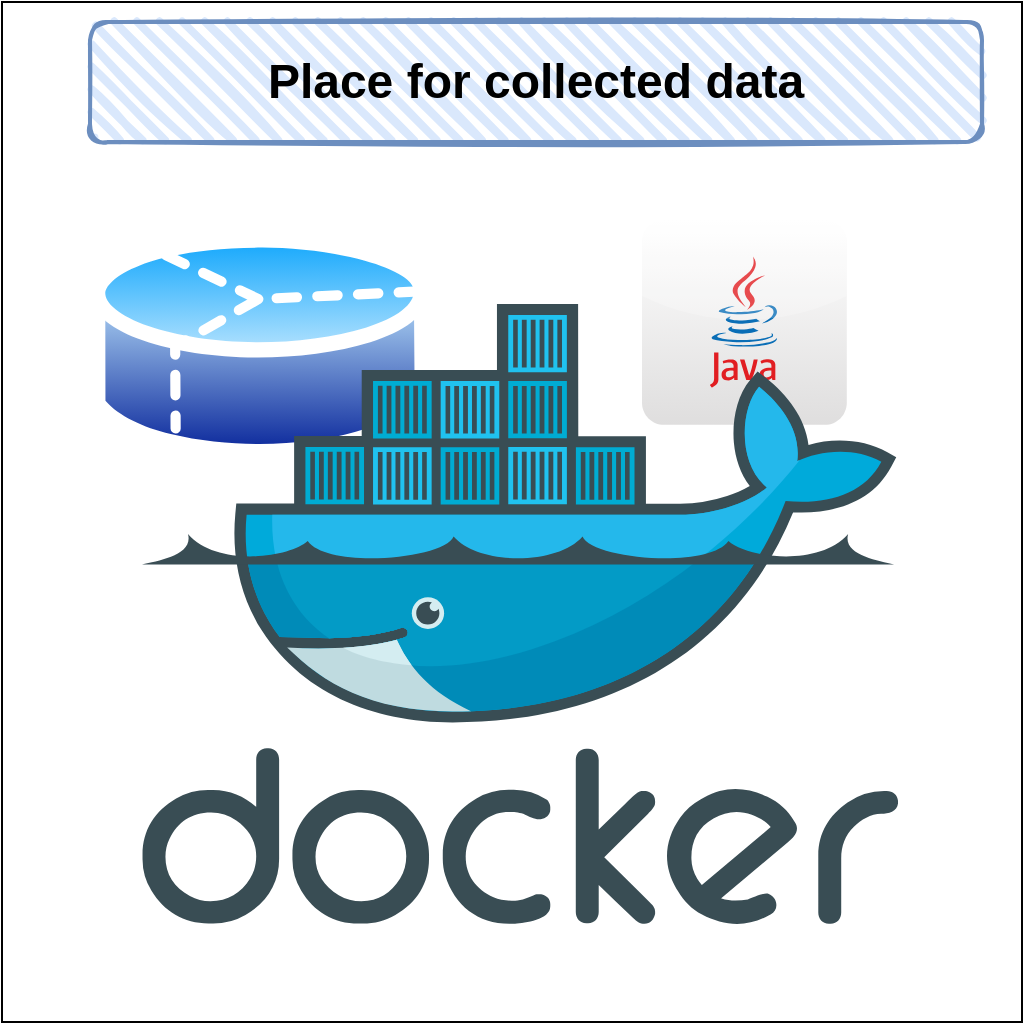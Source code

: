 <mxfile version="18.1.3" type="github">
  <diagram name="Page-1" id="5f0bae14-7c28-e335-631c-24af17079c00">
    <mxGraphModel dx="2942" dy="1132" grid="1" gridSize="10" guides="1" tooltips="1" connect="1" arrows="1" fold="1" page="1" pageScale="1" pageWidth="1100" pageHeight="850" background="none" math="0" shadow="0">
      <root>
        <mxCell id="0" />
        <mxCell id="1" parent="0" />
        <mxCell id="OK70Fjh14sik2sPedWaG-6" value="" style="group" vertex="1" connectable="0" parent="1">
          <mxGeometry x="295" y="100" width="510" height="510" as="geometry" />
        </mxCell>
        <mxCell id="OK70Fjh14sik2sPedWaG-1" value="" style="aspect=fixed;perimeter=ellipsePerimeter;html=1;align=center;shadow=0;dashed=0;spacingTop=3;image;image=img/lib/active_directory/database_partition_3.svg;" vertex="1" parent="OK70Fjh14sik2sPedWaG-6">
          <mxGeometry x="44" y="109" width="170" height="125.8" as="geometry" />
        </mxCell>
        <mxCell id="OK70Fjh14sik2sPedWaG-2" value="" style="dashed=0;outlineConnect=0;html=1;align=center;labelPosition=center;verticalLabelPosition=bottom;verticalAlign=top;shape=mxgraph.webicons.java;gradientColor=#DFDEDE" vertex="1" parent="OK70Fjh14sik2sPedWaG-6">
          <mxGeometry x="320" y="109" width="102.4" height="102.4" as="geometry" />
        </mxCell>
        <mxCell id="OK70Fjh14sik2sPedWaG-3" value="" style="sketch=0;aspect=fixed;html=1;points=[];align=center;image;fontSize=12;image=img/lib/mscae/Docker.svg;" vertex="1" parent="OK70Fjh14sik2sPedWaG-6">
          <mxGeometry x="70" y="151" width="378.05" height="310" as="geometry" />
        </mxCell>
        <mxCell id="OK70Fjh14sik2sPedWaG-4" value="" style="whiteSpace=wrap;html=1;aspect=fixed;fillColor=none;" vertex="1" parent="OK70Fjh14sik2sPedWaG-6">
          <mxGeometry width="510" height="510" as="geometry" />
        </mxCell>
        <mxCell id="OK70Fjh14sik2sPedWaG-5" value="&lt;b&gt;&lt;font style=&quot;font-size: 24px;&quot;&gt;Place for collected data&lt;/font&gt;&lt;/b&gt;" style="rounded=1;whiteSpace=wrap;html=1;strokeWidth=2;fillWeight=4;hachureGap=8;hachureAngle=45;fillColor=#dae8fc;sketch=1;strokeColor=#6c8ebf;" vertex="1" parent="OK70Fjh14sik2sPedWaG-6">
          <mxGeometry x="44" y="10" width="446" height="60" as="geometry" />
        </mxCell>
      </root>
    </mxGraphModel>
  </diagram>
</mxfile>
